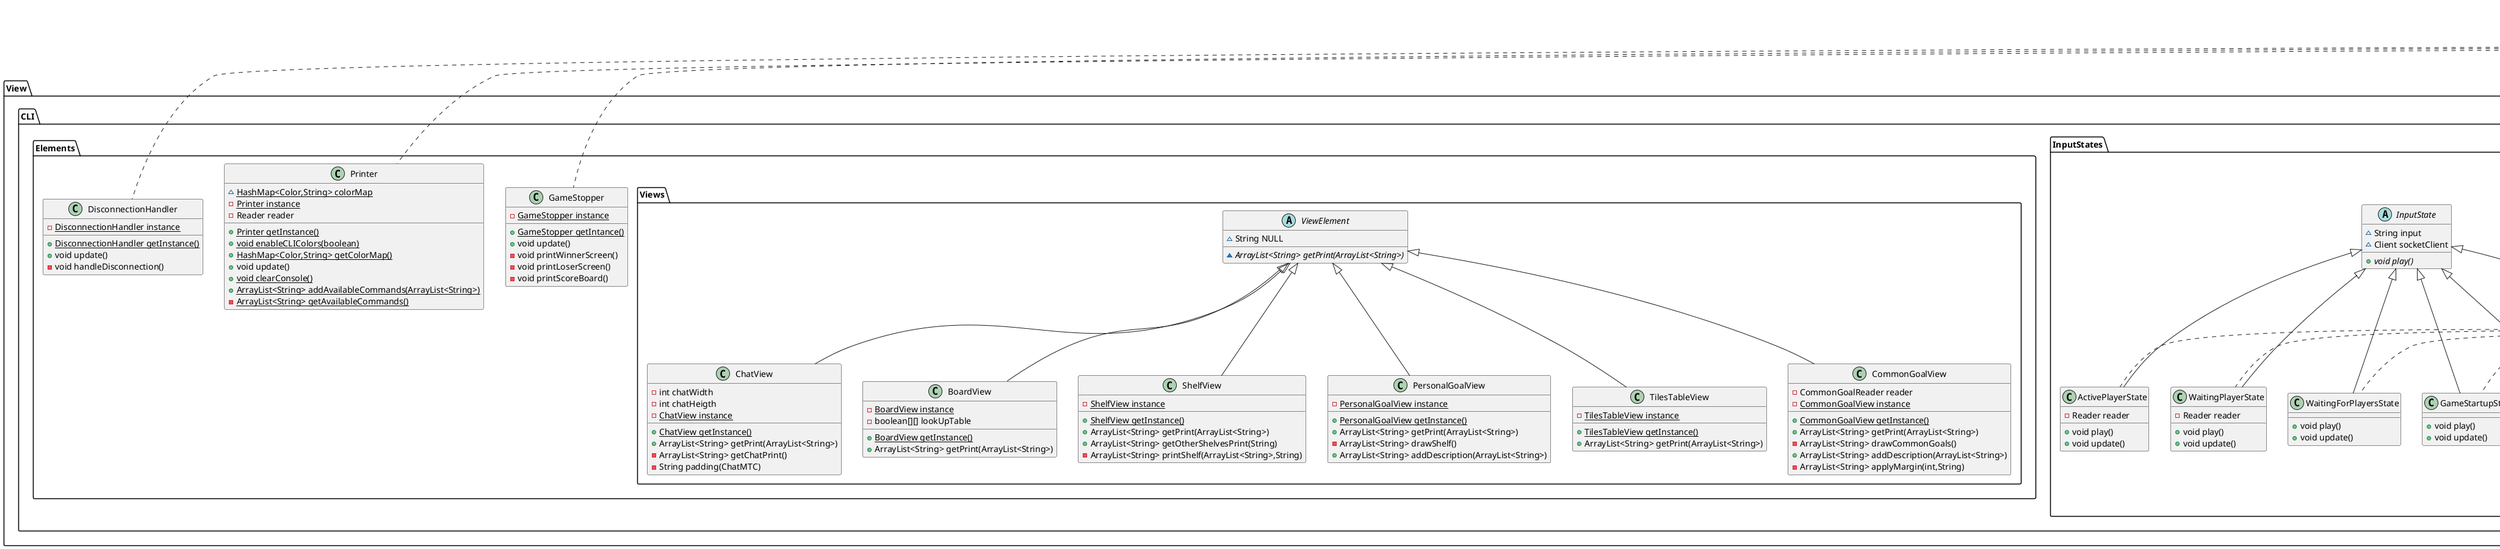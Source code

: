 @startuml
abstract class View.CLI.Elements.Views.ViewElement {
~ String NULL
~ {abstract}ArrayList<String> getPrint(ArrayList<String>)
}
class View.CLI.Elements.Views.ChatView {
- int chatWidth
- int chatHeigth
- {static} ChatView instance
+ {static} ChatView getInstance()
+ ArrayList<String> getPrint(ArrayList<String>)
- ArrayList<String> getChatPrint()
- String padding(ChatMTC)
}
class View.CLI.InputStates.reader.commandExecutors.RefreshCE {
+ void execute()
}
class View.CLI.InputStates.reader.commandExecutors.CommonGoalCE {
+ void execute()
}
class View.CLI.Elements.Views.BoardView {
- {static} BoardView instance
- boolean[][] lookUpTable
+ {static} BoardView getInstance()
+ ArrayList<String> getPrint(ArrayList<String>)
}
class View.CLI.InputStates.reader.commandExecutors.InsertTilesCE {
+ void execute()
- int getTileIndex()
- int getColumn()
}
class View.CLI.InputStates.reader.commandExecutors.PickupTilesCE {
+ void execute()
- int getColumn()
- int getRow()
- boolean isInputValid(String)
- int stopPickup()
}
class View.CLI.Elements.GameStopper {
- {static} GameStopper instance
+ {static} GameStopper getIntance()
+ void update()
- void printWinnerScreen()
- void printLoserScreen()
- void printScoreBoard()
}
class View.CLI.InputStates.reader.commandExecutors.DisconnectCE {
+ void execute()
}
class View.CLI.InputStates.reader.commandExecutors.ShelvesCE {
+ void execute()
}
class View.CLI.InputStates.reader.commandExecutors.PChatCE {
+ void execute()
}
class View.CLI.InputStates.reader.Reader {
~ String input
~ boolean isReading
- {static} Reader instance
+ {static} Reader getInstance()
+ void run()
+ boolean isReading()
+ void setReading(boolean)
- void chooseCommand()
+ {static} String getInput()
+ void update()
}
class View.CLI.InputStates.reader.commandExecutors.PersonalGoalCE {
+ void execute()
}
interface View.CLI.InputStates.reader.commandExecutors.CommandExecutor {
~ void execute()
}
class View.CLI.InputStates.reader.commandExecutors.ColorsCE {
+ void execute()
}
class View.CLI.Elements.Printer {
~ {static} HashMap<Color,String> colorMap
- {static} Printer instance
- Reader reader
+ {static} Printer getInstance()
+ {static} void enableCLIColors(boolean)
+ {static} HashMap<Color,String> getColorMap()
+ void update()
+ {static} void clearConsole()
+ {static} ArrayList<String> addAvailableCommands(ArrayList<String>)
- {static} ArrayList<String> getAvailableCommands()
}
class View.CLI.InputStates.reader.commandExecutors.InvalidCE {
+ void execute()
}
class View.CLI.Elements.Views.ShelfView {
- {static} ShelfView instance
+ {static} ShelfView getInstance()
+ ArrayList<String> getPrint(ArrayList<String>)
+ ArrayList<String> getOtherShelvesPrint(String)
- ArrayList<String> printShelf(ArrayList<String>,String)
}
class View.CLI.InputStates.reader.commandExecutors.ChatCE {
+ void execute()
}
class View.CLI.InputStates.StartOrJoinState {
- boolean triedToCreateAGame
- boolean hasJoined
+ void play()
- void joinGame()
- void createNewGame()
+ void update()
}
class View.CLI.InputStates.NicknameState {
+ void play()
+ void update()
}
abstract class View.CLI.InputStates.InputState {
~ String input
~ Client socketClient
+ {abstract}void play()
}
class View.CLI.Elements.Views.PersonalGoalView {
- {static} PersonalGoalView instance
+ {static} PersonalGoalView getInstance()
+ ArrayList<String> getPrint(ArrayList<String>)
- ArrayList<String> drawShelf()
+ ArrayList<String> addDescription(ArrayList<String>)
}
class View.CLI.InputStates.ActivePlayerState {
- Reader reader
+ void play()
+ void update()
}
class View.CLI.InputStates.reader.CommandExecutorFactory {
+ {static} CommandExecutor getCommand(String)
}
class View.CLI.InputStates.WaitingPlayerState {
- Reader reader
+ void play()
+ void update()
}
class View.CLI.InputStates.WaitingForPlayersState {
+ void play()
+ void update()
}
class View.CLI.Elements.DisconnectionHandler {
- {static} DisconnectionHandler instance
+ {static} DisconnectionHandler getInstance()
+ void update()
- void handleDisconnection()
}
class View.CLI.Elements.Views.TilesTableView {
- {static} TilesTableView instance
+ {static} TilesTableView getInstance()
+ ArrayList<String> getPrint(ArrayList<String>)
}
class View.CLI.Elements.Views.CommonGoalView {
- CommonGoalReader reader
- {static} CommonGoalView instance
+ {static} CommonGoalView getInstance()
+ ArrayList<String> getPrint(ArrayList<String>)
- ArrayList<String> drawCommonGoals()
+ ArrayList<String> addDescription(ArrayList<String>)
- ArrayList<String> applyMargin(int,String)
}
class View.CLI.InputStates.GameStartupState {
+ void play()
+ void update()
}


View.CLI.Elements.Views.ViewElement <|-- View.CLI.Elements.Views.ChatView
View.CLI.InputStates.reader.commandExecutors.CommandExecutor <|.. View.CLI.InputStates.reader.commandExecutors.RefreshCE
View.CLI.InputStates.reader.commandExecutors.CommandExecutor <|.. View.CLI.InputStates.reader.commandExecutors.CommonGoalCE
View.CLI.Elements.Views.ViewElement <|-- View.CLI.Elements.Views.BoardView
View.CLI.InputStates.reader.commandExecutors.CommandExecutor <|.. View.CLI.InputStates.reader.commandExecutors.InsertTilesCE
View.CLI.InputStates.reader.commandExecutors.CommandExecutor <|.. View.CLI.InputStates.reader.commandExecutors.PickupTilesCE
VirtualModel.VirtualModelObserver <|.. View.CLI.Elements.GameStopper
View.CLI.InputStates.reader.commandExecutors.CommandExecutor <|.. View.CLI.InputStates.reader.commandExecutors.DisconnectCE
View.CLI.InputStates.reader.commandExecutors.CommandExecutor <|.. View.CLI.InputStates.reader.commandExecutors.ShelvesCE
View.CLI.InputStates.reader.commandExecutors.CommandExecutor <|.. View.CLI.InputStates.reader.commandExecutors.PChatCE
View.CLI.InputStates.reader.Runnable <|.. View.CLI.InputStates.reader.Reader
VirtualModel.VirtualModelObserver <|.. View.CLI.InputStates.reader.Reader
View.CLI.InputStates.reader.commandExecutors.CommandExecutor <|.. View.CLI.InputStates.reader.commandExecutors.PersonalGoalCE
View.CLI.InputStates.reader.commandExecutors.CommandExecutor <|.. View.CLI.InputStates.reader.commandExecutors.ColorsCE
VirtualModel.VirtualModelObserver <|.. View.CLI.Elements.Printer
View.CLI.InputStates.reader.commandExecutors.CommandExecutor <|.. View.CLI.InputStates.reader.commandExecutors.InvalidCE
View.CLI.Elements.Views.ViewElement <|-- View.CLI.Elements.Views.ShelfView
View.CLI.InputStates.reader.commandExecutors.CommandExecutor <|.. View.CLI.InputStates.reader.commandExecutors.ChatCE
VirtualModel.VirtualModelObserver <|.. View.CLI.InputStates.StartOrJoinState
View.CLI.InputStates.InputState <|-- View.CLI.InputStates.StartOrJoinState
VirtualModel.VirtualModelObserver <|.. View.CLI.InputStates.NicknameState
View.CLI.InputStates.InputState <|-- View.CLI.InputStates.NicknameState
View.CLI.Elements.Views.ViewElement <|-- View.CLI.Elements.Views.PersonalGoalView
VirtualModel.VirtualModelObserver <|.. View.CLI.InputStates.ActivePlayerState
View.CLI.InputStates.InputState <|-- View.CLI.InputStates.ActivePlayerState
VirtualModel.VirtualModelObserver <|.. View.CLI.InputStates.WaitingPlayerState
View.CLI.InputStates.InputState <|-- View.CLI.InputStates.WaitingPlayerState
VirtualModel.VirtualModelObserver <|.. View.CLI.InputStates.WaitingForPlayersState
View.CLI.InputStates.InputState <|-- View.CLI.InputStates.WaitingForPlayersState
VirtualModel.VirtualModelObserver <|.. View.CLI.Elements.DisconnectionHandler
View.CLI.Elements.Views.ViewElement <|-- View.CLI.Elements.Views.TilesTableView
View.CLI.Elements.Views.ViewElement <|-- View.CLI.Elements.Views.CommonGoalView
VirtualModel.VirtualModelObserver <|.. View.CLI.InputStates.GameStartupState
View.CLI.InputStates.InputState <|-- View.CLI.InputStates.GameStartupState
@enduml